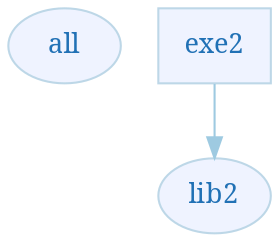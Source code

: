 digraph G {
    fontname="sans-serif";
    penwidth="0.1";
    edge [comment="Wildcard edge", 
          fontname="sans-serif", 
          fontsize=10, 
          colorscheme="blues3", 
          color=2, 
          fontcolor=3];
    node [fontname="serif", 
          fontsize=13, 
          fillcolor="1", 
          colorscheme="blues4", 
          color="2", 
          fontcolor="4", 
          style="filled"];
    subgraph "contents" {
        rankdir="LR";
        style="solid";
        margin="0.5";
        edge [comment="subgraph edge wildcard"];
        node [comment="subgraph node wildcard"];
        "all" [URL="all.svg"];
    }
    "lib2" [URL="lib2-uses.svg"];
    "exe2" [shape="box" URL="exe2-uses.svg"];
    "exe2" -> "lib2";
}
